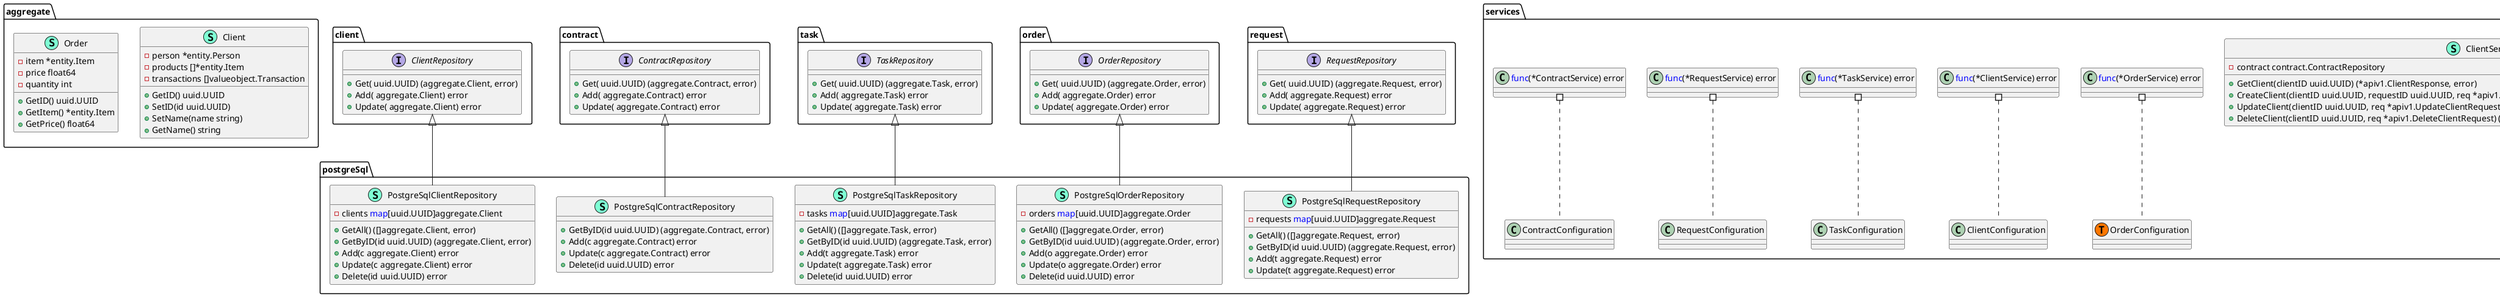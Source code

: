 @startuml
namespace aggregate {
    class Client << (S,Aquamarine) >> {
        - person *entity.Person
        - products []*entity.Item
        - transactions []valueobject.Transaction

        + GetID() uuid.UUID
        + SetID(id uuid.UUID)
        + SetName(name string)
        + GetName() string

    }
    class Order << (S,Aquamarine) >> {
        - item *entity.Item
        - price float64
        - quantity int

        + GetID() uuid.UUID
        + GetItem() *entity.Item
        + GetPrice() float64

    }
}

'namespace entity {
'    class Item << (S,Aquamarine) >> {
'        + ID uuid.UUID
'        + Name string
'        + Description string
'
'    }
'    class Person << (S,Aquamarine) >> {
'        + ID uuid.UUID
'        + Name string
'        + Age int
'
'    }
'}



namespace client {
    interface ClientRepository  {
        + Get( uuid.UUID) (aggregate.Client, error)
        + Add( aggregate.Client) error
        + Update( aggregate.Client) error
    }
}

namespace contract {
    interface ContractRepository  {
        + Get( uuid.UUID) (aggregate.Contract, error)
        + Add( aggregate.Contract) error
        + Update( aggregate.Contract) error
    }
}

namespace task {
    interface TaskRepository  {
        + Get( uuid.UUID) (aggregate.Task, error)
        + Add( aggregate.Task) error
        + Update( aggregate.Task) error
    }
}

'???
namespace order {
    interface OrderRepository  {
        + Get( uuid.UUID) (aggregate.Order, error)
        + Add( aggregate.Order) error
        + Update( aggregate.Order) error
    }
}

namespace request {
    interface RequestRepository  {
        + Get( uuid.UUID) (aggregate.Request, error)
        + Add( aggregate.Request) error
        + Update( aggregate.Request) error
    }
}




namespace postgreSql {
    class PostgreSqlClientRepository << (S,Aquamarine) >> {
        - clients <font color=blue>map</font>[uuid.UUID]aggregate.Client

        + GetAll() ([]aggregate.Client, error)
        + GetByID(id uuid.UUID) (aggregate.Client, error)
        + Add(c aggregate.Client) error
        + Update(c aggregate.Client) error
        + Delete(id uuid.UUID) error
    }

    class PostgreSqlOrderRepository << (S,Aquamarine) >> {
        - orders <font color=blue>map</font>[uuid.UUID]aggregate.Order

        + GetAll() ([]aggregate.Order, error)
        + GetByID(id uuid.UUID) (aggregate.Order, error)
        + Add(o aggregate.Order) error
        + Update(o aggregate.Order) error
        + Delete(id uuid.UUID) error
    }

    class PostgreSqlContractRepository << (S,Aquamarine) >> {
        + GetByID(id uuid.UUID) (aggregate.Contract, error)
        + Add(c aggregate.Contract) error
        + Update(c aggregate.Contract) error
        + Delete(id uuid.UUID) error
    }

    class PostgreSqlTaskRepository << (S,Aquamarine) >> {
        - tasks <font color=blue>map</font>[uuid.UUID]aggregate.Task

        + GetAll() ([]aggregate.Task, error)
        + GetByID(id uuid.UUID) (aggregate.Task, error)
        + Add(t aggregate.Task) error
        + Update(t aggregate.Task) error
        + Delete(id uuid.UUID) error
    }

    class PostgreSqlRequestRepository << (S,Aquamarine) >> {
        - requests <font color=blue>map</font>[uuid.UUID]aggregate.Request

        + GetAll() ([]aggregate.Request, error)
        + GetByID(id uuid.UUID) (aggregate.Request, error)
        + Add(t aggregate.Request) error
        + Update(t aggregate.Request) error
    }

}

"client.ClientRepository" <|-- "postgreSql.PostgreSqlClientRepository"
"order.OrderRepository" <|-- "postgreSql.PostgreSqlOrderRepository"
"contract.ContractRepository" <|-- "postgreSql.PostgreSqlContractRepository"
"task.TaskRepository" <|-- "postgreSql.PostgreSqlTaskRepository"
"request.RequestRepository" <|-- "postgreSql.PostgreSqlRequestRepository"

'"customer.CustomerRepository" <|-- "memory.MemoryRepository"
'
'namespace postgreSql {
'    class PostgreSqlRepository << (S,Aquamarine) >> {
'        - db *postgreSql.Database
'        - client *postgreSql.Collection
'
'        + Get(id uuid.UUID) (aggregate.Customer, error)
'        + Add(c aggregate.Customer) error
'        + Update(c aggregate.Customer) error
'
'    }
'
'    class mongoCustomer << (S,Aquamarine) >> {
'        + ID uuid.UUID
'        + Name string
'
'        + ToAggregate() aggregate.Customer
'
'    }
'}
'
'"client.ClientRepository" <|-- "postgreSql.PostgreSqlRepository"
'
'namespace product {
'    interface ProductRepository  {
'        + GetAll() ([]aggregate.Product, error)
'        + GetByID(id uuid.UUID) (aggregate.Product, error)
'        + Add(product aggregate.Product) error
'        + Update(product aggregate.Product) error
'        + Delete(id uuid.UUID) error
'
'    }
'}


'namespace valueobject {
'    class Transaction << (S,Aquamarine) >> {
'        - amount int
'        - from uuid.UUID
'        - to uuid.UUID
'        - createdAt time.Time
'
'    }
'}



namespace services {

    class OrderService << (S,Aquamarine) >> {
        - client client.ClientRepository
        - task tasks.TasksRepository
        - request task.requestRepository

        + GetOrder(orderID uuid.UUID) (*apiv1.OrderResponse, error)
        + CreateOrder(clientID uuid.UUID, requestID uuid.UUID, req *apiv1.CreateOrderRequest) (*apiv1.CreateOrderResponse, error)
        + UpdateOrder(orderID uuid.UUID, req *apiv1.UpdateOrderRequest) (error)
        + DeleteOrder(orderID uuid.UUID, req *apiv1.DeleteOrderRequest) (error)
    }

    class services.OrderConfiguration << (T, #FF7700) >>  {
    }

    class ClientService << (S,Aquamarine) >> {
        - contract contract.ContractRepository

        + GetClient(clientID uuid.UUID) (*apiv1.ClientResponse, error)
        + CreateClient(clientID uuid.UUID, requestID uuid.UUID, req *apiv1.CreateClientRequest) (*apiv1.CreateClientResponse, error)
        + UpdateClient(clientID uuid.UUID, req *apiv1.UpdateClientRequest) (error)
        + DeleteClient(clientID uuid.UUID, req *apiv1.DeleteClientRequest) (error)
    }

    class services.OrderConfiguration << (T, #FF7700) >>  {
    }

'    class Tavern << (S,Aquamarine) >> {
'        + OrderService *OrderService
'        + BillingService <font color=blue>interface</font>{}
'
'        + Order(customer uuid.UUID, products []uuid.UUID) error
'
'    }
'    class services.TavernConfiguration << (T, #FF7700) >>  {
'    }
}


"services.<font color=blue>func</font>(*OrderService) error" #.. "services.OrderConfiguration"
"services.<font color=blue>func</font>(*ClientService) error" #.. "services.ClientConfiguration"
"services.<font color=blue>func</font>(*TaskService) error" #.. "services.TaskConfiguration"
"services.<font color=blue>func</font>(*RequestService) error" #.. "services.RequestConfiguration"
"services.<font color=blue>func</font>(*ContractService) error" #.. "services.ContractConfiguration"
@enduml
